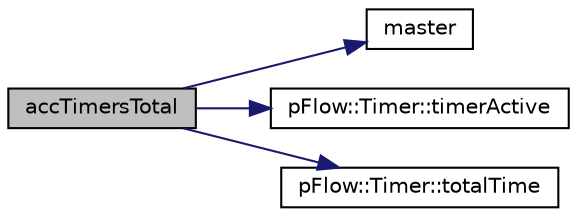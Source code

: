 digraph "accTimersTotal"
{
 // LATEX_PDF_SIZE
  edge [fontname="Helvetica",fontsize="10",labelfontname="Helvetica",labelfontsize="10"];
  node [fontname="Helvetica",fontsize="10",shape=record];
  rankdir="LR";
  Node1 [label="accTimersTotal",height=0.2,width=0.4,color="black", fillcolor="grey75", style="filled", fontcolor="black",tooltip=" "];
  Node1 -> Node2 [color="midnightblue",fontsize="10",style="solid",fontname="Helvetica"];
  Node2 [label="master",height=0.2,width=0.4,color="black", fillcolor="white", style="filled",URL="$classpFlow_1_1Timers.html#ab7f3740f07fc01cc6949fa5e5aab87f0",tooltip=" "];
  Node1 -> Node3 [color="midnightblue",fontsize="10",style="solid",fontname="Helvetica"];
  Node3 [label="pFlow::Timer::timerActive",height=0.2,width=0.4,color="black", fillcolor="white", style="filled",URL="$classpFlow_1_1Timer.html#ac5b452503492dd1c556ff406c28bbb70",tooltip=" "];
  Node1 -> Node4 [color="midnightblue",fontsize="10",style="solid",fontname="Helvetica"];
  Node4 [label="pFlow::Timer::totalTime",height=0.2,width=0.4,color="black", fillcolor="white", style="filled",URL="$classpFlow_1_1Timer.html#ae1a67a10b75d89b83ecb3f3598f8d395",tooltip=" "];
}
